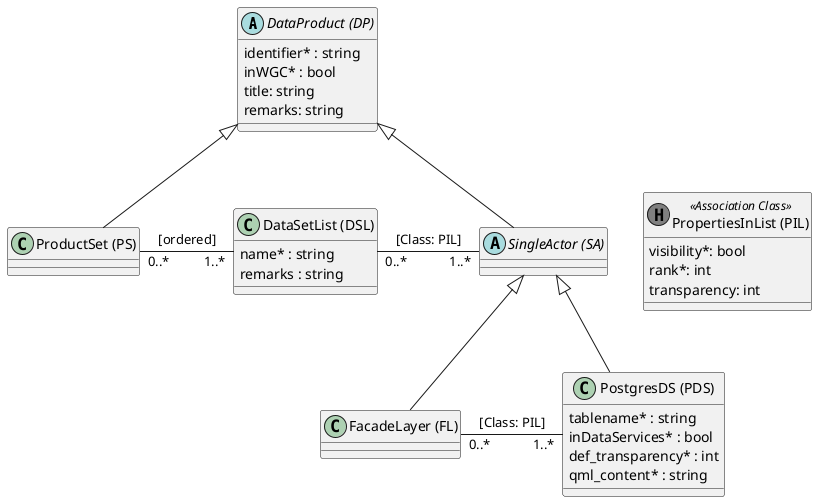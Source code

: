 @startuml

abstract class "DataProduct (DP)" as dp {
    identifier* : string
    inWGC* : bool
    title: string
    remarks: string
}

class "ProductSet (PS)" as ps

class "DataSetList (DSL)" as dsl {
    name* : string
    remarks : string
}

abstract class "SingleActor (SA)" as sa

class "FacadeLayer (FL)" as fl

class "PostgresDS (PDS)" as pds {
    tablename* : string
    inDataServices* : bool
    def_transparency* : int
    qml_content* : string
}

class "PropertiesInList (PIL)" as pil << (H, grey) Association Class >> {
    visibility*: bool
    rank*: int
    transparency: int
}

dp <|-- ps

dp <|-- sa
sa <|-- pds
sa <|-- fl

ps "0..*" - "1..*" dsl : [ordered]

dsl "0..*" - "1..*" sa : [Class: PIL]
fl "0..*" - "1..*" pds : [Class: PIL]

' layout help
sa -[hidden]> pil

@enduml
